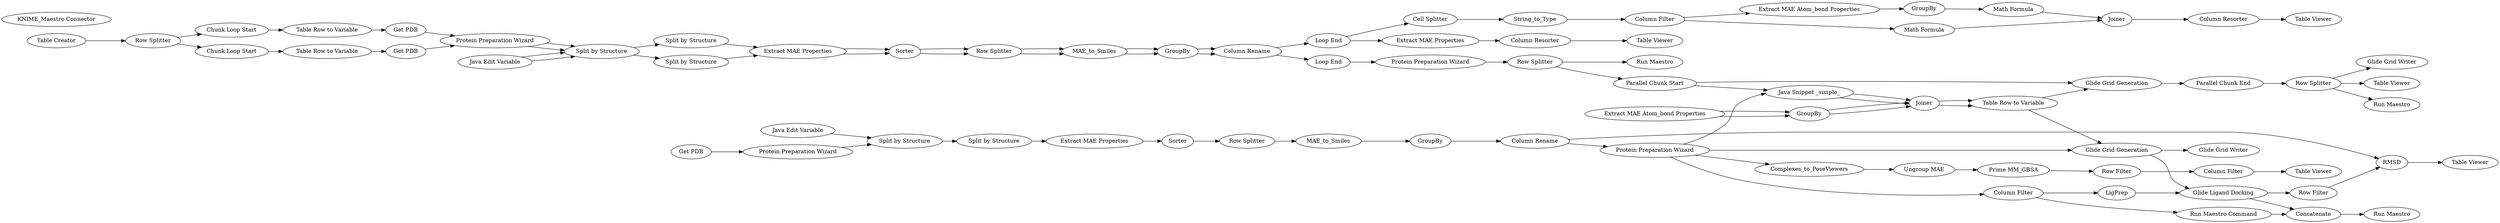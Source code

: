 digraph {
	1 [label="Table Creator"]
	35 [label="Row Splitter"]
	134 [label=RMSD]
	189 [label="Get PDB"]
	8377 [label="Parallel Chunk Start"]
	8378 [label="Parallel Chunk End"]
	8425 [label="Get PDB"]
	8429 [label="Split by Structure"]
	8431 [label="Table Row to Variable"]
	8434 [label="Chunk Loop Start"]
	8472 [label="Column Filter"]
	9104 [label="Extract MAE Atom_bond Properties"]
	9105 [label=GroupBy]
	9106 [label=Joiner]
	9107 [label="Java Snippet _simple_"]
	9109 [label="Table Row to Variable"]
	9132 [label="Glide Grid Generation"]
	9133 [label="Glide Grid Writer"]
	9135 [label="Run Maestro"]
	9136 [label="Row Filter"]
	9137 [label="Table Viewer"]
	9138 [label=Concatenate]
	9139 [label="Run Maestro Command"]
	9141 [label="Protein Preparation Wizard"]
	9215 [label="KNIME_Maestro Connector"]
	9222 [label=Joiner]
	9267 [label="Math Formula"]
	9268 [label="Column Filter"]
	9269 [label="Extract MAE Atom_bond Properties"]
	9270 [label="Table Viewer"]
	9271 [label="Math Formula"]
	9272 [label=GroupBy]
	9274 [label=String_to_Type]
	9406 [label="Loop End"]
	9410 [label="Protein Preparation Wizard"]
	9411 [label="Java Edit Variable"]
	9412 [label="Column Rename"]
	9413 [label=GroupBy]
	9414 [label=MAE_to_Smiles]
	9415 [label="Split by Structure"]
	9416 [label="Split by Structure"]
	9417 [label=Sorter]
	9418 [label="Extract MAE Properties"]
	9421 [label="Row Splitter"]
	9422 [label="Column Resorter"]
	8422 [label="Split by Structure"]
	8432 [label="Protein Preparation Wizard"]
	9214 [label="Java Edit Variable"]
	8428 [label="Extract MAE Properties"]
	9405 [label=MAE_to_Smiles]
	9407 [label="Column Rename"]
	9408 [label=Sorter]
	9409 [label=GroupBy]
	9419 [label="Row Splitter"]
	9425 [label="Table Row to Variable"]
	8428 [label="Extract MAE Properties"]
	9405 [label=MAE_to_Smiles]
	9407 [label="Column Rename"]
	9408 [label=Sorter]
	9409 [label=GroupBy]
	9419 [label="Row Splitter"]
	8422 [label="Split by Structure"]
	8432 [label="Protein Preparation Wizard"]
	9214 [label="Java Edit Variable"]
	9428 [label="Loop End"]
	9430 [label="Get PDB"]
	9431 [label="Chunk Loop Start"]
	9432 [label="Split by Structure"]
	9433 [label=LigPrep]
	9434 [label="Glide Ligand Docking"]
	9437 [label="Row Splitter"]
	9438 [label="Protein Preparation Wizard"]
	9439 [label="Run Maestro"]
	9104 [label="Extract MAE Atom_bond Properties"]
	9105 [label=GroupBy]
	9106 [label=Joiner]
	9107 [label="Java Snippet _simple_"]
	9109 [label="Table Row to Variable"]
	9441 [label="Glide Grid Generation"]
	9442 [label="Glide Grid Writer"]
	9443 [label="Row Splitter"]
	9444 [label="Table Viewer"]
	9445 [label="Run Maestro"]
	9448 [label="Extract MAE Properties"]
	9451 [label="Prime MM_GBSA"]
	9452 [label=Complexes_to_PoseViewers]
	9453 [label="Ungroup MAE"]
	9455 [label="Table Viewer"]
	9456 [label="Column Filter"]
	9457 [label="Row Filter"]
	9458 [label="Table Viewer"]
	9459 [label="Column Resorter"]
	9460 [label="Cell Splitter"]
	9104 -> 9105
	9105 -> 9106
	9106 -> 9109
	9107 -> 9106
	8432 -> 8422
	9214 -> 8422
	8428 -> 9408
	9405 -> 9409
	9408 -> 9419
	9409 -> 9407
	9419 -> 9405
	8428 -> 9408
	9405 -> 9409
	9408 -> 9419
	9409 -> 9407
	9419 -> 9405
	8432 -> 8422
	9214 -> 8422
	9104 -> 9105
	9105 -> 9106
	9106 -> 9109
	9107 -> 9106
	1 -> 35
	35 -> 8434
	35 -> 9431
	134 -> 9137
	189 -> 9410
	8377 -> 9441
	8377 -> 9107
	8378 -> 9443
	8425 -> 8432
	8429 -> 8428
	8431 -> 8425
	8434 -> 8431
	8472 -> 9139
	8472 -> 9433
	9109 -> 9132
	9132 -> 9133
	9132 -> 9434
	9136 -> 134
	9138 -> 9135
	9139 -> 9138
	9141 -> 9132
	9141 -> 9107
	9141 -> 8472
	9141 -> 9452
	9222 -> 9422
	9267 -> 9222
	9268 -> 9269
	9268 -> 9271
	9269 -> 9272
	9271 -> 9222
	9272 -> 9267
	9274 -> 9268
	9406 -> 9460
	9406 -> 9448
	9410 -> 9416
	9411 -> 9416
	9412 -> 134
	9412 -> 9141
	9413 -> 9412
	9414 -> 9413
	9415 -> 9418
	9416 -> 9415
	9417 -> 9421
	9418 -> 9417
	9421 -> 9414
	9422 -> 9270
	8422 -> 8429
	9407 -> 9406
	9425 -> 9430
	9407 -> 9428
	8422 -> 9432
	9428 -> 9438
	9430 -> 8432
	9431 -> 9425
	9432 -> 8428
	9433 -> 9434
	9434 -> 9138
	9434 -> 9136
	9437 -> 9439
	9437 -> 8377
	9438 -> 9437
	9109 -> 9441
	9441 -> 8378
	9443 -> 9442
	9443 -> 9445
	9443 -> 9444
	9448 -> 9459
	9451 -> 9457
	9452 -> 9453
	9453 -> 9451
	9456 -> 9455
	9457 -> 9456
	9459 -> 9458
	9460 -> 9274
	rankdir=LR
}
